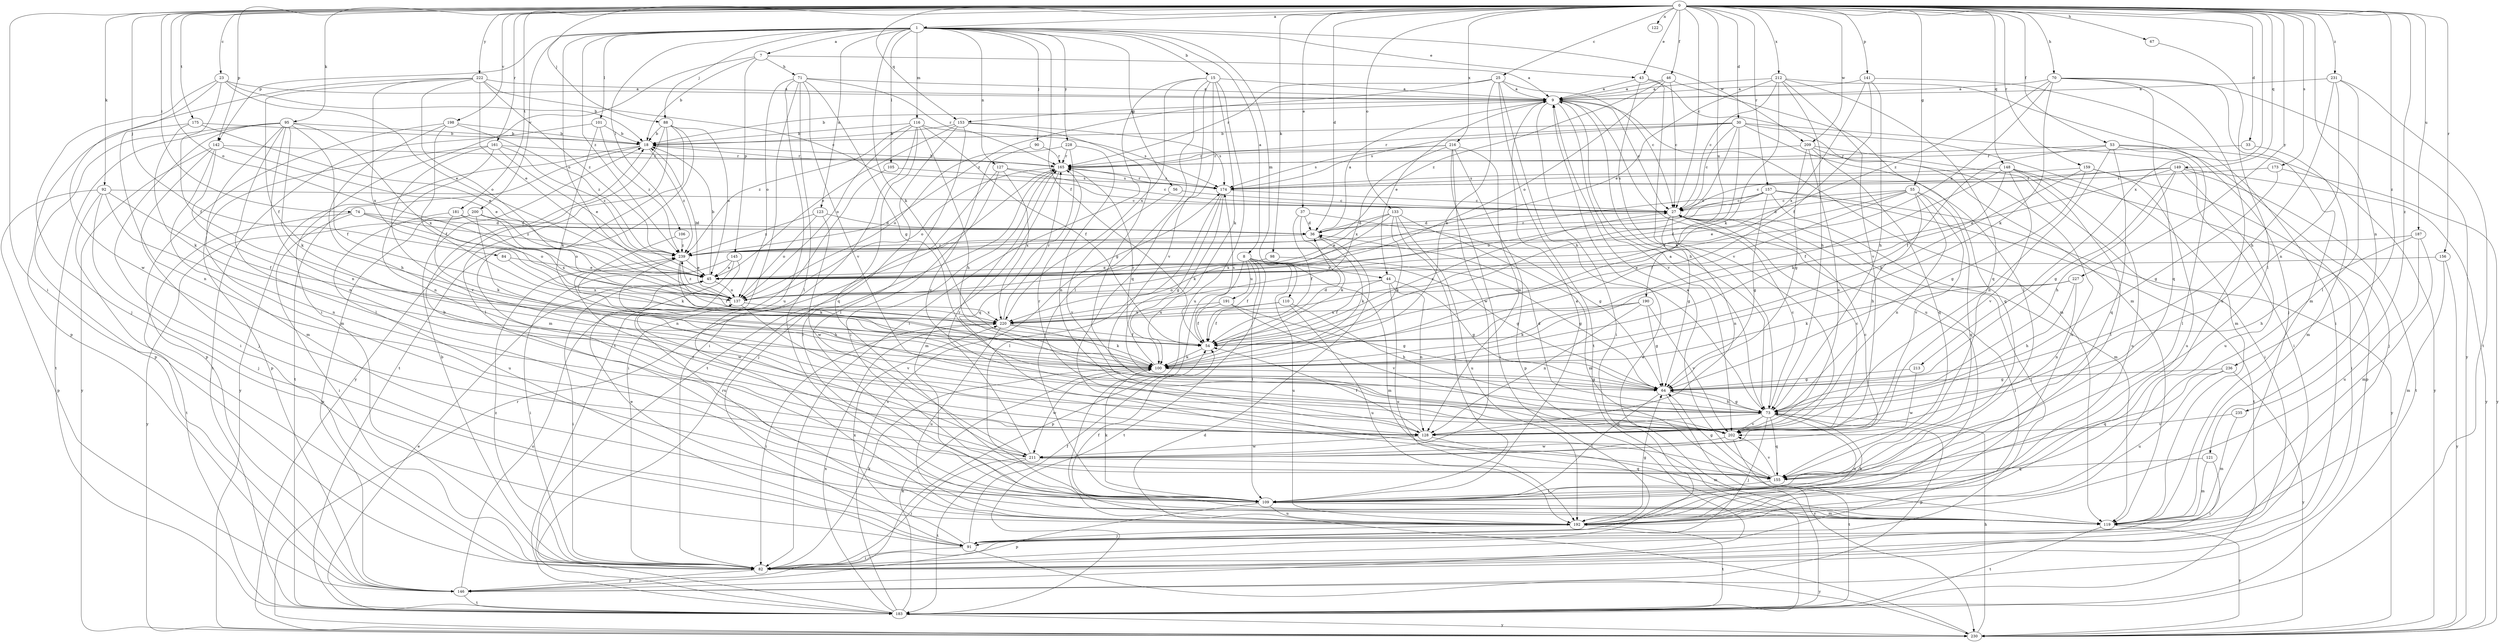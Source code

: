 strict digraph  {
0;
1;
7;
8;
9;
15;
18;
23;
25;
27;
30;
33;
36;
37;
43;
44;
45;
46;
53;
54;
55;
56;
64;
67;
70;
71;
73;
74;
82;
84;
88;
90;
91;
92;
95;
98;
100;
101;
105;
106;
109;
110;
116;
119;
121;
122;
123;
127;
128;
133;
137;
141;
142;
145;
146;
148;
149;
153;
155;
156;
157;
159;
161;
165;
173;
174;
175;
181;
183;
187;
190;
191;
192;
198;
200;
202;
209;
211;
212;
213;
216;
220;
222;
227;
228;
230;
231;
235;
236;
239;
0 -> 1  [label=a];
0 -> 23  [label=c];
0 -> 25  [label=c];
0 -> 27  [label=c];
0 -> 30  [label=d];
0 -> 33  [label=d];
0 -> 36  [label=d];
0 -> 37  [label=e];
0 -> 43  [label=e];
0 -> 46  [label=f];
0 -> 53  [label=f];
0 -> 55  [label=g];
0 -> 67  [label=h];
0 -> 70  [label=h];
0 -> 74  [label=i];
0 -> 82  [label=i];
0 -> 84  [label=j];
0 -> 88  [label=j];
0 -> 92  [label=k];
0 -> 95  [label=k];
0 -> 98  [label=k];
0 -> 121  [label=n];
0 -> 122  [label=n];
0 -> 133  [label=o];
0 -> 137  [label=o];
0 -> 141  [label=p];
0 -> 142  [label=p];
0 -> 148  [label=q];
0 -> 149  [label=q];
0 -> 153  [label=q];
0 -> 156  [label=r];
0 -> 157  [label=r];
0 -> 159  [label=r];
0 -> 161  [label=r];
0 -> 173  [label=s];
0 -> 175  [label=t];
0 -> 181  [label=t];
0 -> 187  [label=u];
0 -> 190  [label=u];
0 -> 198  [label=v];
0 -> 209  [label=w];
0 -> 212  [label=x];
0 -> 213  [label=x];
0 -> 216  [label=x];
0 -> 222  [label=y];
0 -> 227  [label=y];
0 -> 231  [label=z];
0 -> 235  [label=z];
0 -> 236  [label=z];
1 -> 7  [label=a];
1 -> 8  [label=a];
1 -> 15  [label=b];
1 -> 43  [label=e];
1 -> 54  [label=f];
1 -> 56  [label=g];
1 -> 88  [label=j];
1 -> 90  [label=j];
1 -> 100  [label=k];
1 -> 101  [label=l];
1 -> 105  [label=l];
1 -> 106  [label=l];
1 -> 110  [label=m];
1 -> 116  [label=m];
1 -> 123  [label=n];
1 -> 127  [label=n];
1 -> 137  [label=o];
1 -> 142  [label=p];
1 -> 200  [label=v];
1 -> 209  [label=w];
1 -> 228  [label=y];
1 -> 239  [label=z];
7 -> 9  [label=a];
7 -> 18  [label=b];
7 -> 71  [label=h];
7 -> 82  [label=i];
7 -> 145  [label=p];
8 -> 44  [label=e];
8 -> 54  [label=f];
8 -> 64  [label=g];
8 -> 109  [label=l];
8 -> 119  [label=m];
8 -> 146  [label=p];
8 -> 183  [label=t];
8 -> 191  [label=u];
8 -> 192  [label=u];
9 -> 18  [label=b];
9 -> 27  [label=c];
9 -> 44  [label=e];
9 -> 73  [label=h];
9 -> 82  [label=i];
9 -> 119  [label=m];
9 -> 153  [label=q];
9 -> 192  [label=u];
9 -> 202  [label=v];
15 -> 9  [label=a];
15 -> 82  [label=i];
15 -> 100  [label=k];
15 -> 109  [label=l];
15 -> 155  [label=q];
15 -> 192  [label=u];
15 -> 202  [label=v];
15 -> 220  [label=x];
18 -> 165  [label=r];
18 -> 183  [label=t];
18 -> 230  [label=y];
18 -> 239  [label=z];
23 -> 9  [label=a];
23 -> 18  [label=b];
23 -> 45  [label=e];
23 -> 54  [label=f];
23 -> 91  [label=j];
23 -> 211  [label=w];
25 -> 9  [label=a];
25 -> 27  [label=c];
25 -> 73  [label=h];
25 -> 100  [label=k];
25 -> 165  [label=r];
25 -> 183  [label=t];
25 -> 239  [label=z];
27 -> 36  [label=d];
27 -> 64  [label=g];
27 -> 82  [label=i];
27 -> 91  [label=j];
27 -> 128  [label=n];
30 -> 18  [label=b];
30 -> 27  [label=c];
30 -> 45  [label=e];
30 -> 54  [label=f];
30 -> 82  [label=i];
30 -> 119  [label=m];
30 -> 155  [label=q];
30 -> 165  [label=r];
30 -> 174  [label=s];
33 -> 119  [label=m];
33 -> 165  [label=r];
36 -> 9  [label=a];
36 -> 100  [label=k];
36 -> 239  [label=z];
37 -> 36  [label=d];
37 -> 54  [label=f];
37 -> 64  [label=g];
37 -> 100  [label=k];
43 -> 9  [label=a];
43 -> 73  [label=h];
43 -> 119  [label=m];
43 -> 202  [label=v];
44 -> 54  [label=f];
44 -> 64  [label=g];
44 -> 128  [label=n];
44 -> 137  [label=o];
44 -> 192  [label=u];
45 -> 18  [label=b];
45 -> 82  [label=i];
45 -> 137  [label=o];
46 -> 9  [label=a];
46 -> 27  [label=c];
46 -> 109  [label=l];
46 -> 137  [label=o];
46 -> 239  [label=z];
53 -> 54  [label=f];
53 -> 91  [label=j];
53 -> 109  [label=l];
53 -> 128  [label=n];
53 -> 155  [label=q];
53 -> 165  [label=r];
53 -> 230  [label=y];
54 -> 27  [label=c];
54 -> 36  [label=d];
54 -> 100  [label=k];
54 -> 174  [label=s];
55 -> 27  [label=c];
55 -> 36  [label=d];
55 -> 45  [label=e];
55 -> 54  [label=f];
55 -> 73  [label=h];
55 -> 128  [label=n];
55 -> 155  [label=q];
55 -> 202  [label=v];
56 -> 27  [label=c];
56 -> 202  [label=v];
64 -> 73  [label=h];
64 -> 109  [label=l];
64 -> 230  [label=y];
67 -> 109  [label=l];
70 -> 9  [label=a];
70 -> 45  [label=e];
70 -> 100  [label=k];
70 -> 119  [label=m];
70 -> 155  [label=q];
70 -> 192  [label=u];
70 -> 230  [label=y];
70 -> 239  [label=z];
71 -> 9  [label=a];
71 -> 64  [label=g];
71 -> 109  [label=l];
71 -> 137  [label=o];
71 -> 165  [label=r];
71 -> 183  [label=t];
71 -> 192  [label=u];
71 -> 202  [label=v];
73 -> 9  [label=a];
73 -> 27  [label=c];
73 -> 36  [label=d];
73 -> 64  [label=g];
73 -> 91  [label=j];
73 -> 128  [label=n];
73 -> 146  [label=p];
73 -> 155  [label=q];
73 -> 192  [label=u];
73 -> 202  [label=v];
74 -> 36  [label=d];
74 -> 82  [label=i];
74 -> 137  [label=o];
74 -> 183  [label=t];
74 -> 239  [label=z];
82 -> 18  [label=b];
82 -> 100  [label=k];
82 -> 146  [label=p];
82 -> 239  [label=z];
84 -> 45  [label=e];
84 -> 220  [label=x];
88 -> 18  [label=b];
88 -> 45  [label=e];
88 -> 109  [label=l];
88 -> 119  [label=m];
88 -> 183  [label=t];
88 -> 230  [label=y];
90 -> 165  [label=r];
90 -> 202  [label=v];
91 -> 54  [label=f];
91 -> 82  [label=i];
91 -> 220  [label=x];
91 -> 230  [label=y];
92 -> 27  [label=c];
92 -> 54  [label=f];
92 -> 82  [label=i];
92 -> 91  [label=j];
92 -> 128  [label=n];
92 -> 146  [label=p];
95 -> 18  [label=b];
95 -> 54  [label=f];
95 -> 82  [label=i];
95 -> 100  [label=k];
95 -> 109  [label=l];
95 -> 119  [label=m];
95 -> 128  [label=n];
95 -> 146  [label=p];
95 -> 183  [label=t];
95 -> 220  [label=x];
98 -> 45  [label=e];
98 -> 64  [label=g];
100 -> 64  [label=g];
100 -> 165  [label=r];
100 -> 211  [label=w];
101 -> 18  [label=b];
101 -> 100  [label=k];
101 -> 183  [label=t];
101 -> 239  [label=z];
105 -> 82  [label=i];
105 -> 174  [label=s];
106 -> 100  [label=k];
106 -> 239  [label=z];
109 -> 9  [label=a];
109 -> 100  [label=k];
109 -> 119  [label=m];
109 -> 146  [label=p];
109 -> 192  [label=u];
110 -> 54  [label=f];
110 -> 73  [label=h];
110 -> 192  [label=u];
110 -> 220  [label=x];
116 -> 18  [label=b];
116 -> 54  [label=f];
116 -> 73  [label=h];
116 -> 82  [label=i];
116 -> 137  [label=o];
116 -> 155  [label=q];
116 -> 174  [label=s];
116 -> 239  [label=z];
119 -> 183  [label=t];
119 -> 230  [label=y];
121 -> 82  [label=i];
121 -> 119  [label=m];
121 -> 155  [label=q];
123 -> 36  [label=d];
123 -> 137  [label=o];
123 -> 211  [label=w];
123 -> 239  [label=z];
127 -> 27  [label=c];
127 -> 91  [label=j];
127 -> 109  [label=l];
127 -> 174  [label=s];
127 -> 220  [label=x];
128 -> 54  [label=f];
128 -> 119  [label=m];
128 -> 165  [label=r];
128 -> 211  [label=w];
133 -> 36  [label=d];
133 -> 45  [label=e];
133 -> 100  [label=k];
133 -> 109  [label=l];
133 -> 119  [label=m];
133 -> 192  [label=u];
133 -> 220  [label=x];
137 -> 18  [label=b];
137 -> 202  [label=v];
137 -> 220  [label=x];
137 -> 239  [label=z];
141 -> 9  [label=a];
141 -> 54  [label=f];
141 -> 73  [label=h];
141 -> 82  [label=i];
141 -> 220  [label=x];
142 -> 45  [label=e];
142 -> 91  [label=j];
142 -> 119  [label=m];
142 -> 128  [label=n];
142 -> 165  [label=r];
142 -> 230  [label=y];
145 -> 45  [label=e];
145 -> 82  [label=i];
145 -> 192  [label=u];
145 -> 211  [label=w];
146 -> 137  [label=o];
146 -> 183  [label=t];
148 -> 54  [label=f];
148 -> 100  [label=k];
148 -> 109  [label=l];
148 -> 146  [label=p];
148 -> 174  [label=s];
148 -> 192  [label=u];
148 -> 202  [label=v];
149 -> 27  [label=c];
149 -> 45  [label=e];
149 -> 64  [label=g];
149 -> 73  [label=h];
149 -> 174  [label=s];
149 -> 183  [label=t];
149 -> 192  [label=u];
149 -> 230  [label=y];
153 -> 18  [label=b];
153 -> 45  [label=e];
153 -> 64  [label=g];
153 -> 109  [label=l];
153 -> 174  [label=s];
153 -> 183  [label=t];
155 -> 9  [label=a];
155 -> 18  [label=b];
155 -> 64  [label=g];
155 -> 109  [label=l];
155 -> 202  [label=v];
156 -> 45  [label=e];
156 -> 119  [label=m];
156 -> 230  [label=y];
157 -> 27  [label=c];
157 -> 64  [label=g];
157 -> 119  [label=m];
157 -> 137  [label=o];
157 -> 183  [label=t];
157 -> 230  [label=y];
157 -> 239  [label=z];
159 -> 64  [label=g];
159 -> 82  [label=i];
159 -> 100  [label=k];
159 -> 174  [label=s];
159 -> 192  [label=u];
161 -> 45  [label=e];
161 -> 128  [label=n];
161 -> 146  [label=p];
161 -> 165  [label=r];
161 -> 202  [label=v];
161 -> 239  [label=z];
165 -> 18  [label=b];
165 -> 109  [label=l];
165 -> 119  [label=m];
165 -> 137  [label=o];
165 -> 174  [label=s];
173 -> 64  [label=g];
173 -> 174  [label=s];
173 -> 230  [label=y];
174 -> 27  [label=c];
174 -> 64  [label=g];
174 -> 100  [label=k];
174 -> 109  [label=l];
174 -> 165  [label=r];
175 -> 18  [label=b];
175 -> 45  [label=e];
175 -> 100  [label=k];
175 -> 128  [label=n];
181 -> 36  [label=d];
181 -> 100  [label=k];
181 -> 192  [label=u];
181 -> 220  [label=x];
183 -> 9  [label=a];
183 -> 45  [label=e];
183 -> 100  [label=k];
183 -> 165  [label=r];
183 -> 174  [label=s];
183 -> 220  [label=x];
183 -> 230  [label=y];
187 -> 73  [label=h];
187 -> 119  [label=m];
187 -> 192  [label=u];
187 -> 239  [label=z];
190 -> 64  [label=g];
190 -> 100  [label=k];
190 -> 128  [label=n];
190 -> 202  [label=v];
190 -> 220  [label=x];
191 -> 54  [label=f];
191 -> 64  [label=g];
191 -> 202  [label=v];
191 -> 220  [label=x];
192 -> 45  [label=e];
192 -> 54  [label=f];
192 -> 64  [label=g];
192 -> 73  [label=h];
192 -> 91  [label=j];
192 -> 183  [label=t];
198 -> 18  [label=b];
198 -> 54  [label=f];
198 -> 73  [label=h];
198 -> 146  [label=p];
198 -> 239  [label=z];
200 -> 36  [label=d];
200 -> 128  [label=n];
200 -> 137  [label=o];
200 -> 146  [label=p];
200 -> 230  [label=y];
202 -> 27  [label=c];
202 -> 183  [label=t];
202 -> 211  [label=w];
209 -> 64  [label=g];
209 -> 82  [label=i];
209 -> 128  [label=n];
209 -> 155  [label=q];
209 -> 165  [label=r];
209 -> 192  [label=u];
211 -> 27  [label=c];
211 -> 82  [label=i];
211 -> 155  [label=q];
211 -> 165  [label=r];
211 -> 183  [label=t];
211 -> 239  [label=z];
212 -> 9  [label=a];
212 -> 27  [label=c];
212 -> 45  [label=e];
212 -> 73  [label=h];
212 -> 91  [label=j];
212 -> 100  [label=k];
212 -> 155  [label=q];
212 -> 202  [label=v];
213 -> 64  [label=g];
213 -> 211  [label=w];
216 -> 82  [label=i];
216 -> 128  [label=n];
216 -> 146  [label=p];
216 -> 165  [label=r];
216 -> 174  [label=s];
216 -> 211  [label=w];
216 -> 220  [label=x];
220 -> 54  [label=f];
220 -> 82  [label=i];
220 -> 100  [label=k];
220 -> 165  [label=r];
220 -> 192  [label=u];
222 -> 9  [label=a];
222 -> 27  [label=c];
222 -> 45  [label=e];
222 -> 54  [label=f];
222 -> 137  [label=o];
222 -> 146  [label=p];
222 -> 220  [label=x];
222 -> 239  [label=z];
227 -> 73  [label=h];
227 -> 100  [label=k];
227 -> 128  [label=n];
227 -> 137  [label=o];
228 -> 128  [label=n];
228 -> 137  [label=o];
228 -> 155  [label=q];
228 -> 165  [label=r];
230 -> 36  [label=d];
230 -> 73  [label=h];
230 -> 165  [label=r];
231 -> 9  [label=a];
231 -> 73  [label=h];
231 -> 109  [label=l];
231 -> 128  [label=n];
231 -> 183  [label=t];
235 -> 119  [label=m];
235 -> 202  [label=v];
236 -> 64  [label=g];
236 -> 155  [label=q];
236 -> 192  [label=u];
236 -> 230  [label=y];
239 -> 45  [label=e];
239 -> 54  [label=f];
239 -> 73  [label=h];
239 -> 100  [label=k];
}
